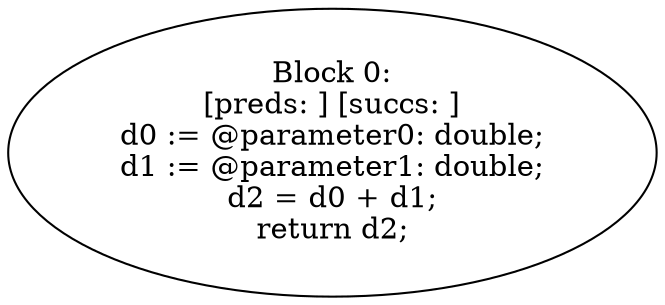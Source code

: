 digraph "unitGraph" {
    "Block 0:
[preds: ] [succs: ]
d0 := @parameter0: double;
d1 := @parameter1: double;
d2 = d0 + d1;
return d2;
"
}
